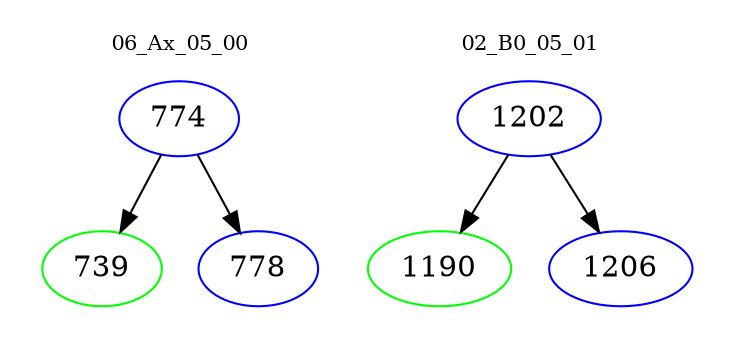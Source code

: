 digraph{
subgraph cluster_0 {
color = white
label = "06_Ax_05_00";
fontsize=10;
T0_774 [label="774", color="blue"]
T0_774 -> T0_739 [color="black"]
T0_739 [label="739", color="green"]
T0_774 -> T0_778 [color="black"]
T0_778 [label="778", color="blue"]
}
subgraph cluster_1 {
color = white
label = "02_B0_05_01";
fontsize=10;
T1_1202 [label="1202", color="blue"]
T1_1202 -> T1_1190 [color="black"]
T1_1190 [label="1190", color="green"]
T1_1202 -> T1_1206 [color="black"]
T1_1206 [label="1206", color="blue"]
}
}
